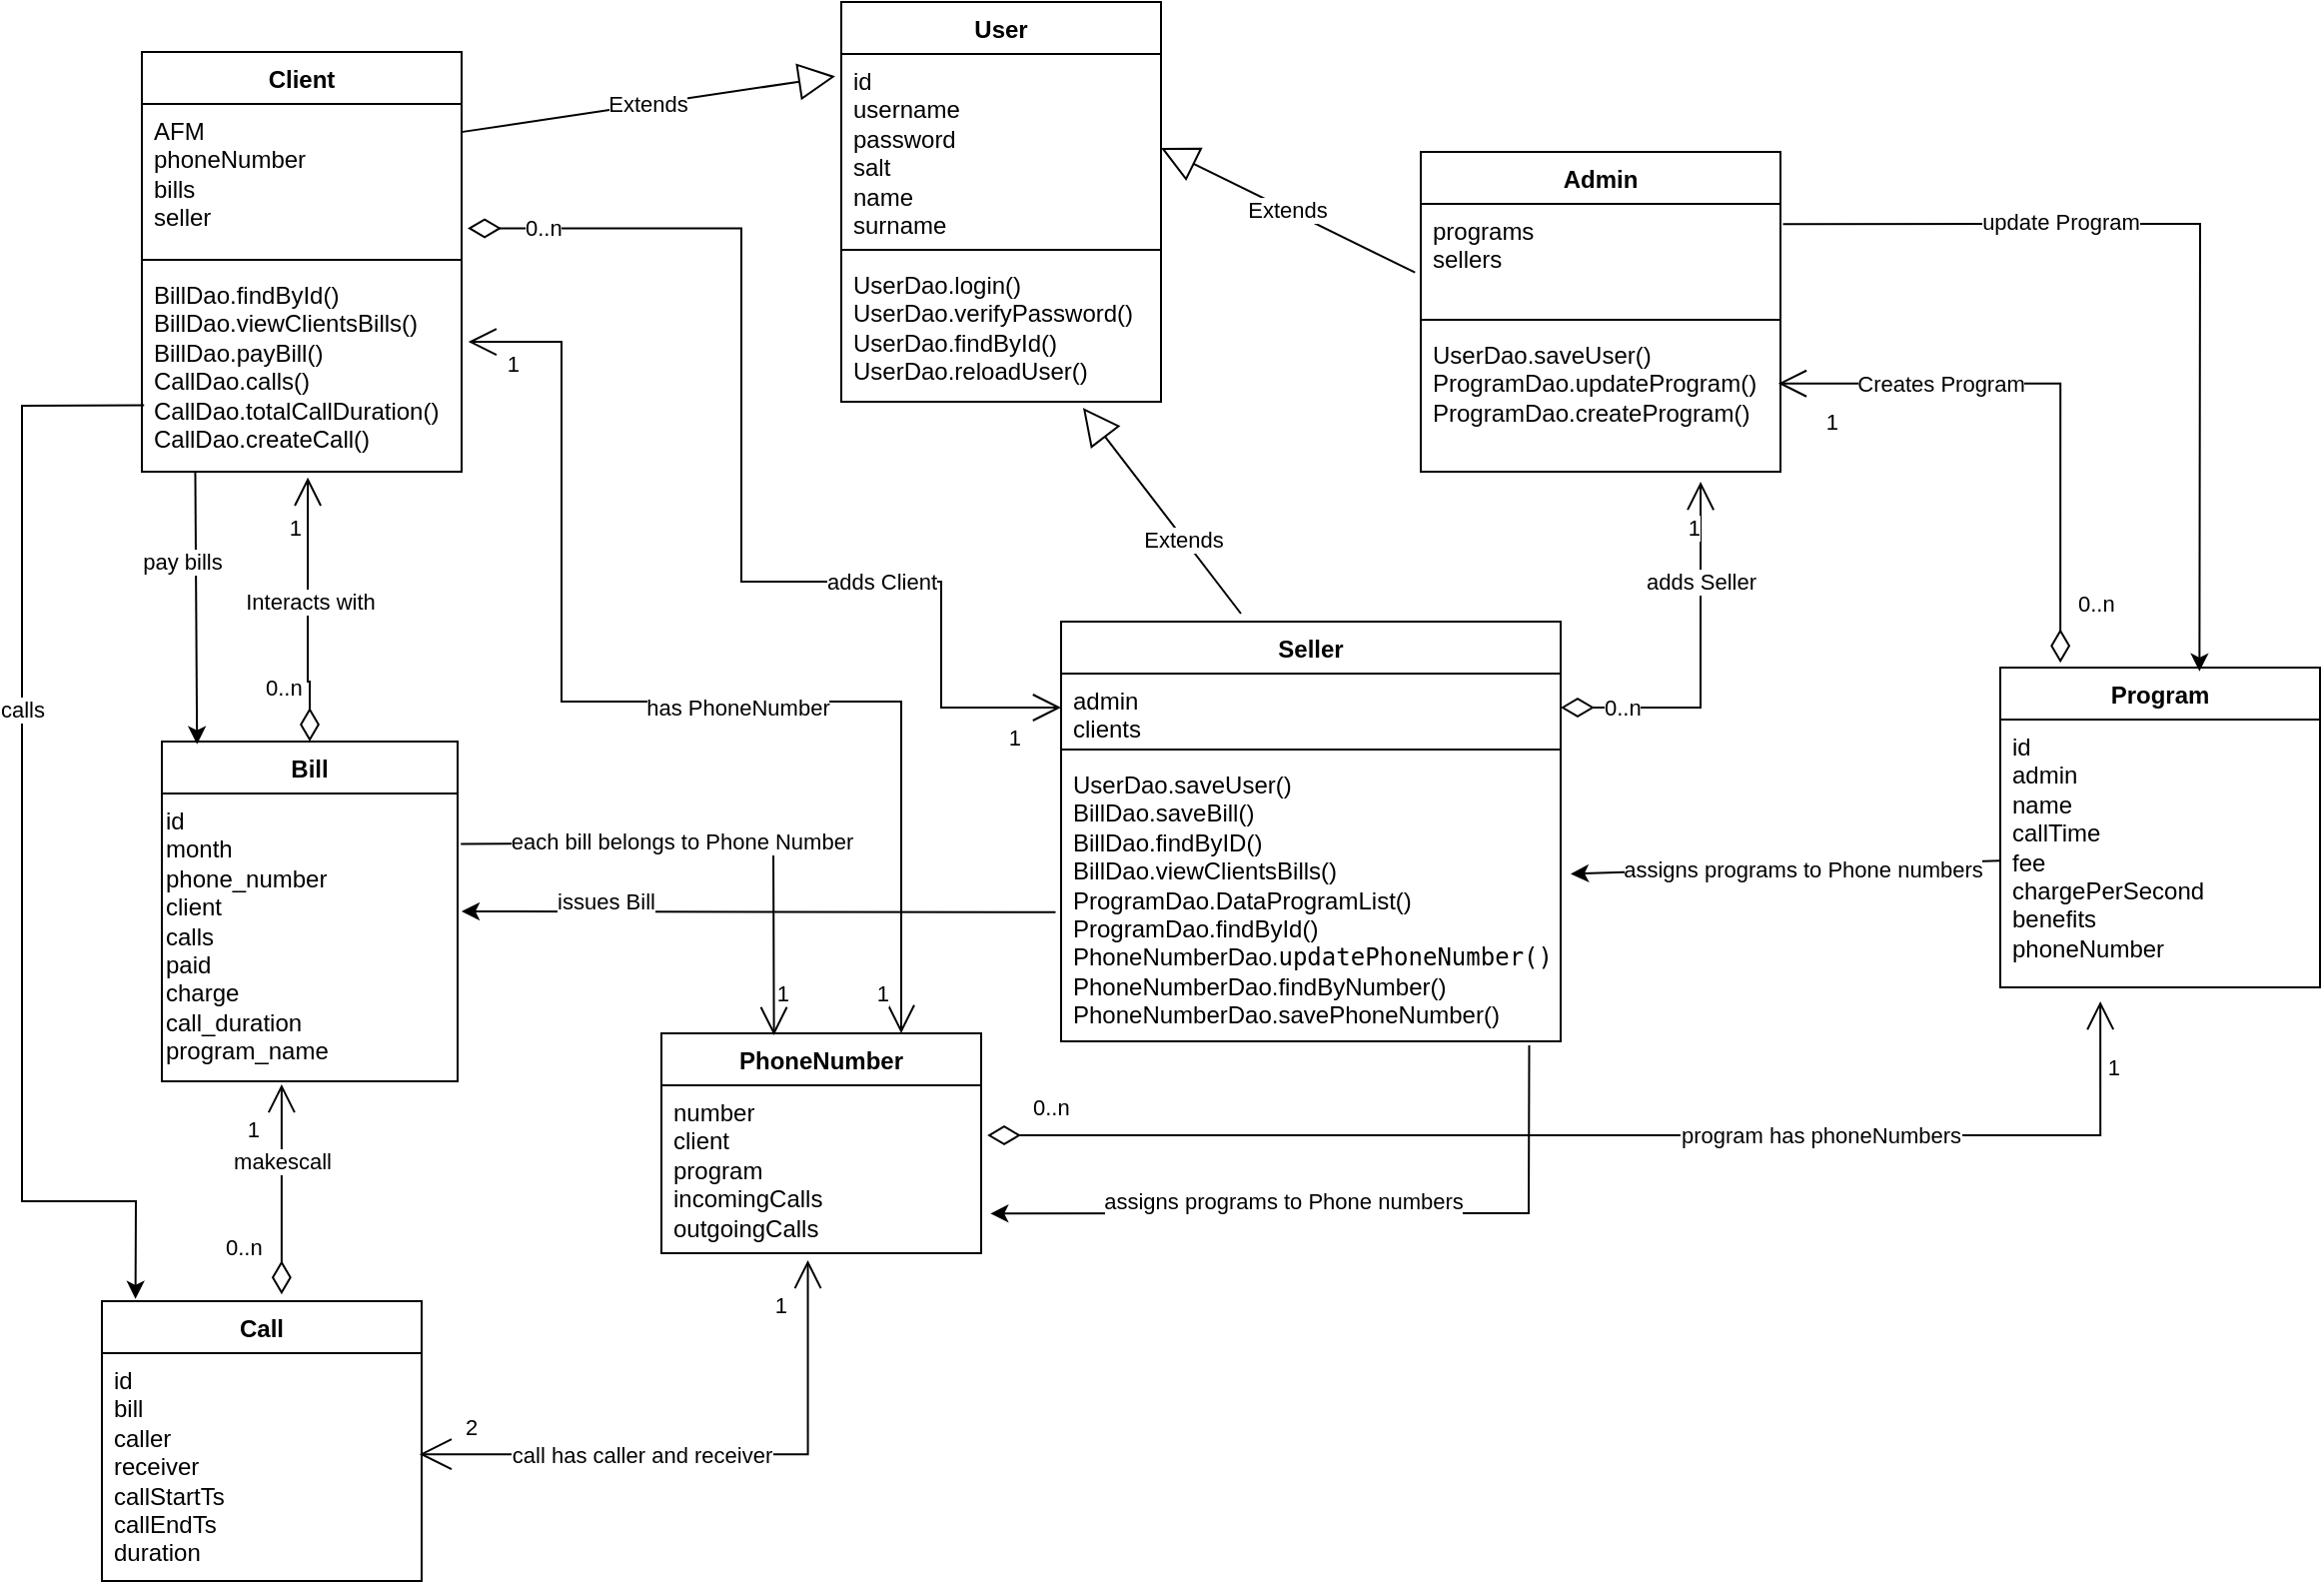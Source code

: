 <mxfile version="24.6.5" type="github">
  <diagram id="C5RBs43oDa-KdzZeNtuy" name="Page-1">
    <mxGraphModel dx="2876" dy="1084" grid="1" gridSize="10" guides="1" tooltips="1" connect="1" arrows="1" fold="1" page="1" pageScale="1" pageWidth="827" pageHeight="1169" math="0" shadow="0">
      <root>
        <mxCell id="WIyWlLk6GJQsqaUBKTNV-0" />
        <mxCell id="WIyWlLk6GJQsqaUBKTNV-1" parent="WIyWlLk6GJQsqaUBKTNV-0" />
        <mxCell id="PQQsiV7FaaH9W0I3lToX-6" value="User" style="swimlane;fontStyle=1;align=center;verticalAlign=top;childLayout=stackLayout;horizontal=1;startSize=26;horizontalStack=0;resizeParent=1;resizeParentMax=0;resizeLast=0;collapsible=1;marginBottom=0;whiteSpace=wrap;html=1;" parent="WIyWlLk6GJQsqaUBKTNV-1" vertex="1">
          <mxGeometry x="320" width="160" height="200" as="geometry">
            <mxRectangle x="254" y="150" width="100" height="30" as="alternateBounds" />
          </mxGeometry>
        </mxCell>
        <mxCell id="PQQsiV7FaaH9W0I3lToX-7" value="&lt;div&gt;id&lt;/div&gt;username&lt;div&gt;password&lt;/div&gt;&lt;div&gt;salt&lt;/div&gt;&lt;div&gt;name&lt;/div&gt;&lt;div&gt;surname&lt;/div&gt;" style="text;strokeColor=none;fillColor=none;align=left;verticalAlign=top;spacingLeft=4;spacingRight=4;overflow=hidden;rotatable=0;points=[[0,0.5],[1,0.5]];portConstraint=eastwest;whiteSpace=wrap;html=1;" parent="PQQsiV7FaaH9W0I3lToX-6" vertex="1">
          <mxGeometry y="26" width="160" height="94" as="geometry" />
        </mxCell>
        <mxCell id="PQQsiV7FaaH9W0I3lToX-8" value="" style="line;strokeWidth=1;fillColor=none;align=left;verticalAlign=middle;spacingTop=-1;spacingLeft=3;spacingRight=3;rotatable=0;labelPosition=right;points=[];portConstraint=eastwest;strokeColor=inherit;" parent="PQQsiV7FaaH9W0I3lToX-6" vertex="1">
          <mxGeometry y="120" width="160" height="8" as="geometry" />
        </mxCell>
        <mxCell id="PQQsiV7FaaH9W0I3lToX-9" value="&lt;div&gt;UserDao.login()&lt;/div&gt;&lt;div&gt;UserDao.verifyPassword()&lt;/div&gt;&lt;div&gt;UserDao.findById()&lt;br&gt;&lt;/div&gt;&lt;div&gt;&lt;span style=&quot;background-color: initial;&quot;&gt;UserDao.reloadUser()&lt;/span&gt;&lt;br&gt;&lt;/div&gt;" style="text;strokeColor=none;fillColor=none;align=left;verticalAlign=top;spacingLeft=4;spacingRight=4;overflow=hidden;rotatable=0;points=[[0,0.5],[1,0.5]];portConstraint=eastwest;whiteSpace=wrap;html=1;" parent="PQQsiV7FaaH9W0I3lToX-6" vertex="1">
          <mxGeometry y="128" width="160" height="72" as="geometry" />
        </mxCell>
        <mxCell id="PQQsiV7FaaH9W0I3lToX-16" value="Admin" style="swimlane;fontStyle=1;align=center;verticalAlign=top;childLayout=stackLayout;horizontal=1;startSize=26;horizontalStack=0;resizeParent=1;resizeParentMax=0;resizeLast=0;collapsible=1;marginBottom=0;whiteSpace=wrap;html=1;" parent="WIyWlLk6GJQsqaUBKTNV-1" vertex="1">
          <mxGeometry x="610" y="75" width="180" height="160" as="geometry" />
        </mxCell>
        <mxCell id="PQQsiV7FaaH9W0I3lToX-17" value="programs&lt;div&gt;sellers&lt;/div&gt;" style="text;strokeColor=none;fillColor=none;align=left;verticalAlign=top;spacingLeft=4;spacingRight=4;overflow=hidden;rotatable=0;points=[[0,0.5],[1,0.5]];portConstraint=eastwest;whiteSpace=wrap;html=1;" parent="PQQsiV7FaaH9W0I3lToX-16" vertex="1">
          <mxGeometry y="26" width="180" height="54" as="geometry" />
        </mxCell>
        <mxCell id="PQQsiV7FaaH9W0I3lToX-18" value="" style="line;strokeWidth=1;fillColor=none;align=left;verticalAlign=middle;spacingTop=-1;spacingLeft=3;spacingRight=3;rotatable=0;labelPosition=right;points=[];portConstraint=eastwest;strokeColor=inherit;" parent="PQQsiV7FaaH9W0I3lToX-16" vertex="1">
          <mxGeometry y="80" width="180" height="8" as="geometry" />
        </mxCell>
        <mxCell id="PQQsiV7FaaH9W0I3lToX-19" value="&lt;div&gt;UserDao.saveUser()&lt;br&gt;&lt;/div&gt;ProgramDao.updateProgram()&lt;div&gt;ProgramDao.createProgram()&lt;br&gt;&lt;/div&gt;" style="text;strokeColor=none;fillColor=none;align=left;verticalAlign=top;spacingLeft=4;spacingRight=4;overflow=hidden;rotatable=0;points=[[0,0.5],[1,0.5]];portConstraint=eastwest;whiteSpace=wrap;html=1;" parent="PQQsiV7FaaH9W0I3lToX-16" vertex="1">
          <mxGeometry y="88" width="180" height="72" as="geometry" />
        </mxCell>
        <mxCell id="PQQsiV7FaaH9W0I3lToX-20" value="Client" style="swimlane;fontStyle=1;align=center;verticalAlign=top;childLayout=stackLayout;horizontal=1;startSize=26;horizontalStack=0;resizeParent=1;resizeParentMax=0;resizeLast=0;collapsible=1;marginBottom=0;whiteSpace=wrap;html=1;" parent="WIyWlLk6GJQsqaUBKTNV-1" vertex="1">
          <mxGeometry x="-30" y="25" width="160" height="210" as="geometry" />
        </mxCell>
        <mxCell id="PQQsiV7FaaH9W0I3lToX-21" value="AFM&lt;div&gt;phoneNumber&lt;/div&gt;&lt;div&gt;bills&lt;/div&gt;&lt;div&gt;seller&lt;/div&gt;" style="text;strokeColor=none;fillColor=none;align=left;verticalAlign=top;spacingLeft=4;spacingRight=4;overflow=hidden;rotatable=0;points=[[0,0.5],[1,0.5]];portConstraint=eastwest;whiteSpace=wrap;html=1;" parent="PQQsiV7FaaH9W0I3lToX-20" vertex="1">
          <mxGeometry y="26" width="160" height="74" as="geometry" />
        </mxCell>
        <mxCell id="PQQsiV7FaaH9W0I3lToX-22" value="" style="line;strokeWidth=1;fillColor=none;align=left;verticalAlign=middle;spacingTop=-1;spacingLeft=3;spacingRight=3;rotatable=0;labelPosition=right;points=[];portConstraint=eastwest;strokeColor=inherit;" parent="PQQsiV7FaaH9W0I3lToX-20" vertex="1">
          <mxGeometry y="100" width="160" height="8" as="geometry" />
        </mxCell>
        <mxCell id="PQQsiV7FaaH9W0I3lToX-23" value="BillDao.findById()&lt;div&gt;BillDao.viewClientsBills()&lt;/div&gt;&lt;div&gt;BillDao.payBill()&lt;/div&gt;&lt;div&gt;CallDao.calls()&lt;/div&gt;&lt;div&gt;CallDao.totalCallDuration()&lt;/div&gt;&lt;div&gt;CallDao.createCall()&lt;/div&gt;" style="text;strokeColor=none;fillColor=none;align=left;verticalAlign=top;spacingLeft=4;spacingRight=4;overflow=hidden;rotatable=0;points=[[0,0.5],[1,0.5]];portConstraint=eastwest;whiteSpace=wrap;html=1;" parent="PQQsiV7FaaH9W0I3lToX-20" vertex="1">
          <mxGeometry y="108" width="160" height="102" as="geometry" />
        </mxCell>
        <mxCell id="PQQsiV7FaaH9W0I3lToX-24" value="Seller" style="swimlane;fontStyle=1;align=center;verticalAlign=top;childLayout=stackLayout;horizontal=1;startSize=26;horizontalStack=0;resizeParent=1;resizeParentMax=0;resizeLast=0;collapsible=1;marginBottom=0;whiteSpace=wrap;html=1;" parent="WIyWlLk6GJQsqaUBKTNV-1" vertex="1">
          <mxGeometry x="430" y="310" width="250" height="210" as="geometry" />
        </mxCell>
        <mxCell id="PQQsiV7FaaH9W0I3lToX-25" value="admin&lt;div&gt;clients&lt;/div&gt;" style="text;strokeColor=none;fillColor=none;align=left;verticalAlign=top;spacingLeft=4;spacingRight=4;overflow=hidden;rotatable=0;points=[[0,0.5],[1,0.5]];portConstraint=eastwest;whiteSpace=wrap;html=1;" parent="PQQsiV7FaaH9W0I3lToX-24" vertex="1">
          <mxGeometry y="26" width="250" height="34" as="geometry" />
        </mxCell>
        <mxCell id="PQQsiV7FaaH9W0I3lToX-26" value="" style="line;strokeWidth=1;fillColor=none;align=left;verticalAlign=middle;spacingTop=-1;spacingLeft=3;spacingRight=3;rotatable=0;labelPosition=right;points=[];portConstraint=eastwest;strokeColor=inherit;" parent="PQQsiV7FaaH9W0I3lToX-24" vertex="1">
          <mxGeometry y="60" width="250" height="8" as="geometry" />
        </mxCell>
        <mxCell id="PQQsiV7FaaH9W0I3lToX-27" value="&lt;div&gt;UserDao.saveUser()&lt;br&gt;&lt;/div&gt;&lt;div&gt;BillDao.saveBill()&lt;/div&gt;&lt;div&gt;BillDao.findByID()&lt;/div&gt;&lt;div&gt;BillDao.viewClientsBills()&lt;/div&gt;&lt;div&gt;ProgramDao.DataProgramList()&lt;/div&gt;&lt;div&gt;ProgramDao.findById()&lt;/div&gt;&lt;div&gt;PhoneNumberDao.&lt;span style=&quot;font-family: &amp;quot;Droid Sans Mono&amp;quot;, &amp;quot;monospace&amp;quot;, monospace; white-space: pre;&quot;&gt;updatePhoneNumber()&lt;/span&gt;&lt;/div&gt;&lt;div&gt;PhoneNumberDao.findByNumber()&lt;br&gt;&lt;/div&gt;&lt;div&gt;PhoneNumberDao.savePhoneNumber()&lt;br&gt;&lt;/div&gt;" style="text;strokeColor=none;fillColor=none;align=left;verticalAlign=top;spacingLeft=4;spacingRight=4;overflow=hidden;rotatable=0;points=[[0,0.5],[1,0.5]];portConstraint=eastwest;whiteSpace=wrap;html=1;" parent="PQQsiV7FaaH9W0I3lToX-24" vertex="1">
          <mxGeometry y="68" width="250" height="142" as="geometry" />
        </mxCell>
        <mxCell id="PQQsiV7FaaH9W0I3lToX-28" value="Extends" style="endArrow=block;endSize=16;endFill=0;html=1;rounded=0;exitX=0.999;exitY=0.19;exitDx=0;exitDy=0;exitPerimeter=0;entryX=-0.019;entryY=0.119;entryDx=0;entryDy=0;entryPerimeter=0;" parent="WIyWlLk6GJQsqaUBKTNV-1" source="PQQsiV7FaaH9W0I3lToX-21" target="PQQsiV7FaaH9W0I3lToX-7" edge="1">
          <mxGeometry width="160" relative="1" as="geometry">
            <mxPoint x="194" y="100" as="sourcePoint" />
            <mxPoint x="320" y="74" as="targetPoint" />
            <Array as="points" />
          </mxGeometry>
        </mxCell>
        <mxCell id="PQQsiV7FaaH9W0I3lToX-29" value="Extends" style="endArrow=block;endSize=16;endFill=0;html=1;rounded=0;entryX=0.756;entryY=1.042;entryDx=0;entryDy=0;entryPerimeter=0;" parent="WIyWlLk6GJQsqaUBKTNV-1" edge="1" target="PQQsiV7FaaH9W0I3lToX-9">
          <mxGeometry x="-0.273" width="160" relative="1" as="geometry">
            <mxPoint x="520" y="306" as="sourcePoint" />
            <mxPoint x="450" y="230" as="targetPoint" />
            <Array as="points" />
            <mxPoint as="offset" />
          </mxGeometry>
        </mxCell>
        <mxCell id="PQQsiV7FaaH9W0I3lToX-30" value="Extends" style="endArrow=block;endSize=16;endFill=0;html=1;rounded=0;entryX=1;entryY=0.5;entryDx=0;entryDy=0;exitX=-0.016;exitY=0.636;exitDx=0;exitDy=0;exitPerimeter=0;" parent="WIyWlLk6GJQsqaUBKTNV-1" source="PQQsiV7FaaH9W0I3lToX-17" target="PQQsiV7FaaH9W0I3lToX-7" edge="1">
          <mxGeometry width="160" relative="1" as="geometry">
            <mxPoint x="590" y="108" as="sourcePoint" />
            <mxPoint x="634" y="310" as="targetPoint" />
          </mxGeometry>
        </mxCell>
        <mxCell id="PQQsiV7FaaH9W0I3lToX-31" value="PhoneNumber" style="swimlane;fontStyle=1;align=center;verticalAlign=top;childLayout=stackLayout;horizontal=1;startSize=26;horizontalStack=0;resizeParent=1;resizeParentMax=0;resizeLast=0;collapsible=1;marginBottom=0;whiteSpace=wrap;html=1;" parent="WIyWlLk6GJQsqaUBKTNV-1" vertex="1">
          <mxGeometry x="230" y="516" width="160" height="110" as="geometry" />
        </mxCell>
        <mxCell id="PQQsiV7FaaH9W0I3lToX-32" value="&lt;div&gt;number&lt;/div&gt;&lt;div&gt;client&lt;/div&gt;&lt;div&gt;program&lt;/div&gt;&lt;div&gt;incomingCalls&lt;/div&gt;&lt;div&gt;outgoingCalls&lt;/div&gt;&lt;div&gt;&lt;br&gt;&lt;/div&gt;" style="text;strokeColor=none;fillColor=none;align=left;verticalAlign=top;spacingLeft=4;spacingRight=4;overflow=hidden;rotatable=0;points=[[0,0.5],[1,0.5]];portConstraint=eastwest;whiteSpace=wrap;html=1;" parent="PQQsiV7FaaH9W0I3lToX-31" vertex="1">
          <mxGeometry y="26" width="160" height="84" as="geometry" />
        </mxCell>
        <mxCell id="PQQsiV7FaaH9W0I3lToX-35" value="Program" style="swimlane;fontStyle=1;align=center;verticalAlign=top;childLayout=stackLayout;horizontal=1;startSize=26;horizontalStack=0;resizeParent=1;resizeParentMax=0;resizeLast=0;collapsible=1;marginBottom=0;whiteSpace=wrap;html=1;" parent="WIyWlLk6GJQsqaUBKTNV-1" vertex="1">
          <mxGeometry x="900" y="333" width="160" height="160" as="geometry" />
        </mxCell>
        <mxCell id="PQQsiV7FaaH9W0I3lToX-36" value="&lt;div&gt;id&lt;/div&gt;&lt;div&gt;admin&lt;/div&gt;&lt;div&gt;name&lt;/div&gt;&lt;div&gt;callTime&lt;/div&gt;&lt;div&gt;fee&lt;/div&gt;&lt;div&gt;chargePerSecond&lt;/div&gt;&lt;div&gt;benefits&lt;/div&gt;&lt;div&gt;phoneNumber&lt;/div&gt;" style="text;strokeColor=none;fillColor=none;align=left;verticalAlign=top;spacingLeft=4;spacingRight=4;overflow=hidden;rotatable=0;points=[[0,0.5],[1,0.5]];portConstraint=eastwest;whiteSpace=wrap;html=1;" parent="PQQsiV7FaaH9W0I3lToX-35" vertex="1">
          <mxGeometry y="26" width="160" height="134" as="geometry" />
        </mxCell>
        <mxCell id="PQQsiV7FaaH9W0I3lToX-39" value="Call" style="swimlane;fontStyle=1;align=center;verticalAlign=top;childLayout=stackLayout;horizontal=1;startSize=26;horizontalStack=0;resizeParent=1;resizeParentMax=0;resizeLast=0;collapsible=1;marginBottom=0;whiteSpace=wrap;html=1;" parent="WIyWlLk6GJQsqaUBKTNV-1" vertex="1">
          <mxGeometry x="-50" y="650" width="160" height="140" as="geometry" />
        </mxCell>
        <mxCell id="PQQsiV7FaaH9W0I3lToX-40" value="&lt;div&gt;id&lt;/div&gt;&lt;div&gt;bill&lt;/div&gt;&lt;div&gt;caller&lt;/div&gt;&lt;div&gt;receiver&lt;/div&gt;&lt;div&gt;callStartTs&lt;/div&gt;&lt;div&gt;callEndTs&lt;/div&gt;&lt;div&gt;duration&lt;/div&gt;" style="text;strokeColor=none;fillColor=none;align=left;verticalAlign=top;spacingLeft=4;spacingRight=4;overflow=hidden;rotatable=0;points=[[0,0.5],[1,0.5]];portConstraint=eastwest;whiteSpace=wrap;html=1;" parent="PQQsiV7FaaH9W0I3lToX-39" vertex="1">
          <mxGeometry y="26" width="160" height="114" as="geometry" />
        </mxCell>
        <mxCell id="PQQsiV7FaaH9W0I3lToX-43" value="Bill" style="swimlane;fontStyle=1;align=center;verticalAlign=top;childLayout=stackLayout;horizontal=1;startSize=26;horizontalStack=0;resizeParent=1;resizeParentMax=0;resizeLast=0;collapsible=1;marginBottom=0;whiteSpace=wrap;html=1;" parent="WIyWlLk6GJQsqaUBKTNV-1" vertex="1">
          <mxGeometry x="-20" y="370" width="148" height="170" as="geometry" />
        </mxCell>
        <mxCell id="I_JnXTEArgcfzFITMIrx-4" value="&lt;div style=&quot;&quot;&gt;id&lt;/div&gt;&lt;div style=&quot;&quot;&gt;month&lt;/div&gt;&lt;div style=&quot;&quot;&gt;phone_number&lt;/div&gt;&lt;div style=&quot;&quot;&gt;client&lt;/div&gt;&lt;div style=&quot;&quot;&gt;calls&lt;/div&gt;&lt;div style=&quot;&quot;&gt;paid&lt;/div&gt;&lt;div style=&quot;&quot;&gt;charge&lt;/div&gt;&lt;div style=&quot;&quot;&gt;call_duration&lt;/div&gt;&lt;div style=&quot;&quot;&gt;program_name&lt;/div&gt;&lt;div style=&quot;&quot;&gt;&lt;br&gt;&lt;/div&gt;" style="whiteSpace=wrap;html=1;align=left;fillColor=none;strokeColor=none;verticalAlign=top;" vertex="1" parent="PQQsiV7FaaH9W0I3lToX-43">
          <mxGeometry y="26" width="148" height="144" as="geometry" />
        </mxCell>
        <mxCell id="S9b0oIYNmGxssWFGSMph-13" value="adds Seller" style="endArrow=open;html=1;endSize=12;startArrow=diamondThin;startSize=14;startFill=0;edgeStyle=orthogonalEdgeStyle;rounded=0;exitX=1;exitY=0.5;exitDx=0;exitDy=0;entryX=0.778;entryY=1.069;entryDx=0;entryDy=0;entryPerimeter=0;" parent="WIyWlLk6GJQsqaUBKTNV-1" source="PQQsiV7FaaH9W0I3lToX-25" target="PQQsiV7FaaH9W0I3lToX-19" edge="1">
          <mxGeometry x="0.453" relative="1" as="geometry">
            <mxPoint x="750" y="410" as="sourcePoint" />
            <mxPoint x="750" y="260" as="targetPoint" />
            <Array as="points">
              <mxPoint x="750" y="353" />
            </Array>
            <mxPoint as="offset" />
          </mxGeometry>
        </mxCell>
        <mxCell id="S9b0oIYNmGxssWFGSMph-14" value="0..n" style="edgeLabel;resizable=0;html=1;align=left;verticalAlign=top;" parent="S9b0oIYNmGxssWFGSMph-13" connectable="0" vertex="1">
          <mxGeometry x="-1" relative="1" as="geometry">
            <mxPoint x="20" y="-13" as="offset" />
          </mxGeometry>
        </mxCell>
        <mxCell id="S9b0oIYNmGxssWFGSMph-15" value="1" style="edgeLabel;resizable=0;html=1;align=right;verticalAlign=top;" parent="S9b0oIYNmGxssWFGSMph-13" connectable="0" vertex="1">
          <mxGeometry x="1" relative="1" as="geometry">
            <mxPoint y="10" as="offset" />
          </mxGeometry>
        </mxCell>
        <mxCell id="S9b0oIYNmGxssWFGSMph-16" value="adds Client" style="endArrow=open;html=1;endSize=12;startArrow=diamondThin;startSize=14;startFill=0;edgeStyle=orthogonalEdgeStyle;rounded=0;entryX=0;entryY=0.5;entryDx=0;entryDy=0;exitX=1.019;exitY=0.841;exitDx=0;exitDy=0;exitPerimeter=0;" parent="WIyWlLk6GJQsqaUBKTNV-1" source="PQQsiV7FaaH9W0I3lToX-21" target="PQQsiV7FaaH9W0I3lToX-25" edge="1">
          <mxGeometry x="0.43" relative="1" as="geometry">
            <mxPoint x="290" y="150" as="sourcePoint" />
            <mxPoint x="350" y="110" as="targetPoint" />
            <Array as="points">
              <mxPoint x="270" y="113" />
              <mxPoint x="270" y="290" />
              <mxPoint x="370" y="290" />
              <mxPoint x="370" y="353" />
            </Array>
            <mxPoint as="offset" />
          </mxGeometry>
        </mxCell>
        <mxCell id="S9b0oIYNmGxssWFGSMph-17" value="0..n" style="edgeLabel;resizable=0;html=1;align=left;verticalAlign=top;" parent="S9b0oIYNmGxssWFGSMph-16" connectable="0" vertex="1">
          <mxGeometry x="-1" relative="1" as="geometry">
            <mxPoint x="27" y="-13" as="offset" />
          </mxGeometry>
        </mxCell>
        <mxCell id="S9b0oIYNmGxssWFGSMph-18" value="1" style="edgeLabel;resizable=0;html=1;align=right;verticalAlign=top;" parent="S9b0oIYNmGxssWFGSMph-16" connectable="0" vertex="1">
          <mxGeometry x="1" relative="1" as="geometry">
            <mxPoint x="-20" y="2" as="offset" />
          </mxGeometry>
        </mxCell>
        <mxCell id="FqNcEAtLq2740I8LnWUh-9" value="Creates Program" style="endArrow=open;html=1;endSize=12;startArrow=diamondThin;startSize=14;startFill=0;edgeStyle=orthogonalEdgeStyle;rounded=0;entryX=0.994;entryY=0.387;entryDx=0;entryDy=0;entryPerimeter=0;exitX=0.188;exitY=-0.015;exitDx=0;exitDy=0;exitPerimeter=0;" parent="WIyWlLk6GJQsqaUBKTNV-1" source="PQQsiV7FaaH9W0I3lToX-35" target="PQQsiV7FaaH9W0I3lToX-19" edge="1">
          <mxGeometry x="0.422" relative="1" as="geometry">
            <mxPoint x="970" y="260" as="sourcePoint" />
            <mxPoint x="690" y="250" as="targetPoint" />
            <Array as="points">
              <mxPoint x="930" y="191" />
            </Array>
            <mxPoint as="offset" />
          </mxGeometry>
        </mxCell>
        <mxCell id="FqNcEAtLq2740I8LnWUh-10" value="0..n" style="edgeLabel;resizable=0;html=1;align=left;verticalAlign=top;" parent="FqNcEAtLq2740I8LnWUh-9" connectable="0" vertex="1">
          <mxGeometry x="-1" relative="1" as="geometry">
            <mxPoint x="7" y="-43" as="offset" />
          </mxGeometry>
        </mxCell>
        <mxCell id="FqNcEAtLq2740I8LnWUh-11" value="1" style="edgeLabel;resizable=0;html=1;align=right;verticalAlign=top;" parent="FqNcEAtLq2740I8LnWUh-9" connectable="0" vertex="1">
          <mxGeometry x="1" relative="1" as="geometry">
            <mxPoint x="31" y="6" as="offset" />
          </mxGeometry>
        </mxCell>
        <mxCell id="7mp21v4PdJmZDxbPtNOf-0" value="" style="endArrow=classic;html=1;rounded=0;entryX=0.623;entryY=0.012;entryDx=0;entryDy=0;entryPerimeter=0;exitX=1.007;exitY=0.188;exitDx=0;exitDy=0;exitPerimeter=0;" parent="WIyWlLk6GJQsqaUBKTNV-1" source="PQQsiV7FaaH9W0I3lToX-17" target="PQQsiV7FaaH9W0I3lToX-35" edge="1">
          <mxGeometry relative="1" as="geometry">
            <mxPoint x="1110" y="75" as="sourcePoint" />
            <mxPoint x="880" y="135" as="targetPoint" />
            <Array as="points">
              <mxPoint x="1000" y="111" />
            </Array>
          </mxGeometry>
        </mxCell>
        <mxCell id="7mp21v4PdJmZDxbPtNOf-1" value="update Program" style="edgeLabel;resizable=0;html=1;;align=center;verticalAlign=middle;" parent="7mp21v4PdJmZDxbPtNOf-0" connectable="0" vertex="1">
          <mxGeometry relative="1" as="geometry">
            <mxPoint x="-70" y="-9" as="offset" />
          </mxGeometry>
        </mxCell>
        <mxCell id="7mp21v4PdJmZDxbPtNOf-2" value="" style="endArrow=classic;html=1;rounded=0;exitX=-0.001;exitY=0.527;exitDx=0;exitDy=0;entryX=1.02;entryY=0.41;entryDx=0;entryDy=0;entryPerimeter=0;exitPerimeter=0;" parent="WIyWlLk6GJQsqaUBKTNV-1" source="PQQsiV7FaaH9W0I3lToX-36" target="PQQsiV7FaaH9W0I3lToX-27" edge="1">
          <mxGeometry relative="1" as="geometry">
            <mxPoint x="498" y="500" as="sourcePoint" />
            <mxPoint x="350" y="628" as="targetPoint" />
            <Array as="points" />
          </mxGeometry>
        </mxCell>
        <mxCell id="7mp21v4PdJmZDxbPtNOf-3" value="assigns programs to Phone numbers" style="edgeLabel;resizable=0;html=1;;align=center;verticalAlign=middle;" parent="7mp21v4PdJmZDxbPtNOf-2" connectable="0" vertex="1">
          <mxGeometry relative="1" as="geometry">
            <mxPoint x="8" y="1" as="offset" />
          </mxGeometry>
        </mxCell>
        <mxCell id="7mp21v4PdJmZDxbPtNOf-4" value="" style="endArrow=open;html=1;rounded=0;exitX=0.75;exitY=0;exitDx=0;exitDy=0;startArrow=open;startFill=0;endFill=0;strokeWidth=1;endSize=12;targetPerimeterSpacing=0;startSize=12;entryX=1.021;entryY=0.363;entryDx=0;entryDy=0;entryPerimeter=0;" parent="WIyWlLk6GJQsqaUBKTNV-1" source="PQQsiV7FaaH9W0I3lToX-31" target="PQQsiV7FaaH9W0I3lToX-23" edge="1">
          <mxGeometry relative="1" as="geometry">
            <mxPoint x="-79" y="435.5" as="sourcePoint" />
            <mxPoint x="140" y="172" as="targetPoint" />
            <Array as="points">
              <mxPoint x="350" y="350" />
              <mxPoint x="250" y="350" />
              <mxPoint x="180" y="350" />
              <mxPoint x="180" y="170" />
            </Array>
          </mxGeometry>
        </mxCell>
        <mxCell id="7mp21v4PdJmZDxbPtNOf-5" value="has PhoneNumber" style="edgeLabel;resizable=0;html=1;;align=center;verticalAlign=middle;" parent="7mp21v4PdJmZDxbPtNOf-4" connectable="0" vertex="1">
          <mxGeometry relative="1" as="geometry">
            <mxPoint x="33" y="3" as="offset" />
          </mxGeometry>
        </mxCell>
        <mxCell id="j3QCNysYbJSR-qSFu18V-3" value="Interacts with" style="endArrow=open;html=1;endSize=12;startArrow=diamondThin;startSize=14;startFill=0;edgeStyle=orthogonalEdgeStyle;rounded=0;entryX=0.519;entryY=1.028;entryDx=0;entryDy=0;entryPerimeter=0;exitX=0.5;exitY=0;exitDx=0;exitDy=0;" parent="WIyWlLk6GJQsqaUBKTNV-1" source="PQQsiV7FaaH9W0I3lToX-43" target="PQQsiV7FaaH9W0I3lToX-23" edge="1">
          <mxGeometry x="0.067" y="-1" relative="1" as="geometry">
            <mxPoint x="110" y="340" as="sourcePoint" />
            <mxPoint x="40" y="310" as="targetPoint" />
            <Array as="points">
              <mxPoint x="54" y="340" />
              <mxPoint x="53" y="340" />
            </Array>
            <mxPoint as="offset" />
          </mxGeometry>
        </mxCell>
        <mxCell id="j3QCNysYbJSR-qSFu18V-4" value="0..n" style="edgeLabel;resizable=0;html=1;align=left;verticalAlign=top;" parent="j3QCNysYbJSR-qSFu18V-3" connectable="0" vertex="1">
          <mxGeometry x="-1" relative="1" as="geometry">
            <mxPoint x="-24" y="-40" as="offset" />
          </mxGeometry>
        </mxCell>
        <mxCell id="j3QCNysYbJSR-qSFu18V-5" value="1" style="edgeLabel;resizable=0;html=1;align=right;verticalAlign=top;" parent="j3QCNysYbJSR-qSFu18V-3" connectable="0" vertex="1">
          <mxGeometry x="1" relative="1" as="geometry">
            <mxPoint x="-3" y="12" as="offset" />
          </mxGeometry>
        </mxCell>
        <mxCell id="QBvZkyLRlmYxOdxBIQTw-0" value="" style="endArrow=classic;html=1;rounded=0;exitX=-0.011;exitY=0.545;exitDx=0;exitDy=0;exitPerimeter=0;" parent="WIyWlLk6GJQsqaUBKTNV-1" source="PQQsiV7FaaH9W0I3lToX-27" edge="1">
          <mxGeometry relative="1" as="geometry">
            <mxPoint x="140.0" y="458.004" as="sourcePoint" />
            <mxPoint x="130" y="455" as="targetPoint" />
            <Array as="points" />
          </mxGeometry>
        </mxCell>
        <mxCell id="QBvZkyLRlmYxOdxBIQTw-1" value="issues Bill" style="edgeLabel;resizable=0;html=1;;align=center;verticalAlign=middle;" parent="QBvZkyLRlmYxOdxBIQTw-0" connectable="0" vertex="1">
          <mxGeometry relative="1" as="geometry">
            <mxPoint x="-77" y="-5" as="offset" />
          </mxGeometry>
        </mxCell>
        <mxCell id="I_JnXTEArgcfzFITMIrx-6" value="" style="endArrow=classic;html=1;rounded=0;exitX=0.937;exitY=1.014;exitDx=0;exitDy=0;entryX=1.029;entryY=0.764;entryDx=0;entryDy=0;entryPerimeter=0;exitPerimeter=0;" edge="1" parent="WIyWlLk6GJQsqaUBKTNV-1" source="PQQsiV7FaaH9W0I3lToX-27" target="PQQsiV7FaaH9W0I3lToX-32">
          <mxGeometry relative="1" as="geometry">
            <mxPoint x="680" y="630" as="sourcePoint" />
            <mxPoint x="465" y="636" as="targetPoint" />
            <Array as="points">
              <mxPoint x="664" y="606" />
              <mxPoint x="562" y="606" />
            </Array>
          </mxGeometry>
        </mxCell>
        <mxCell id="I_JnXTEArgcfzFITMIrx-7" value="assigns programs to Phone numbers" style="edgeLabel;resizable=0;html=1;;align=center;verticalAlign=middle;rotation=0;" connectable="0" vertex="1" parent="I_JnXTEArgcfzFITMIrx-6">
          <mxGeometry relative="1" as="geometry">
            <mxPoint x="-31" y="-6" as="offset" />
          </mxGeometry>
        </mxCell>
        <mxCell id="I_JnXTEArgcfzFITMIrx-13" value="1" style="edgeLabel;resizable=0;html=1;align=right;verticalAlign=top;" connectable="0" vertex="1" parent="WIyWlLk6GJQsqaUBKTNV-1">
          <mxGeometry x="50.0" y="259.999" as="geometry">
            <mxPoint x="109" y="-92" as="offset" />
          </mxGeometry>
        </mxCell>
        <mxCell id="I_JnXTEArgcfzFITMIrx-14" value="1" style="edgeLabel;resizable=0;html=1;align=right;verticalAlign=top;" connectable="0" vertex="1" parent="WIyWlLk6GJQsqaUBKTNV-1">
          <mxGeometry x="300.0" y="489.999" as="geometry">
            <mxPoint x="-6" y="-7" as="offset" />
          </mxGeometry>
        </mxCell>
        <mxCell id="I_JnXTEArgcfzFITMIrx-16" value="" style="endArrow=none;html=1;rounded=0;exitX=0.352;exitY=0.009;exitDx=0;exitDy=0;exitPerimeter=0;entryX=1.011;entryY=0.175;entryDx=0;entryDy=0;entryPerimeter=0;startArrow=open;startFill=0;endFill=0;strokeWidth=1;endSize=14;targetPerimeterSpacing=0;startSize=12;" edge="1" parent="WIyWlLk6GJQsqaUBKTNV-1" source="PQQsiV7FaaH9W0I3lToX-31" target="I_JnXTEArgcfzFITMIrx-4">
          <mxGeometry relative="1" as="geometry">
            <mxPoint x="309" y="526" as="sourcePoint" />
            <mxPoint x="140" y="178" as="targetPoint" />
            <Array as="points">
              <mxPoint x="286" y="421" />
              <mxPoint x="240" y="420" />
              <mxPoint x="190" y="421" />
            </Array>
          </mxGeometry>
        </mxCell>
        <mxCell id="I_JnXTEArgcfzFITMIrx-19" value="1" style="edgeLabel;resizable=0;html=1;align=right;verticalAlign=top;" connectable="0" vertex="1" parent="WIyWlLk6GJQsqaUBKTNV-1">
          <mxGeometry x="350.0" y="489.999" as="geometry">
            <mxPoint x="-6" y="-7" as="offset" />
          </mxGeometry>
        </mxCell>
        <mxCell id="I_JnXTEArgcfzFITMIrx-21" value="each bill belongs to Phone Number" style="edgeLabel;resizable=0;html=1;;align=center;verticalAlign=middle;" connectable="0" vertex="1" parent="WIyWlLk6GJQsqaUBKTNV-1">
          <mxGeometry x="239.998" y="420.0" as="geometry" />
        </mxCell>
        <mxCell id="I_JnXTEArgcfzFITMIrx-22" value="" style="endArrow=classic;html=1;rounded=0;entryX=0.119;entryY=0.008;entryDx=0;entryDy=0;entryPerimeter=0;exitX=0.167;exitY=0.997;exitDx=0;exitDy=0;exitPerimeter=0;" edge="1" parent="WIyWlLk6GJQsqaUBKTNV-1" source="PQQsiV7FaaH9W0I3lToX-23" target="PQQsiV7FaaH9W0I3lToX-43">
          <mxGeometry relative="1" as="geometry">
            <mxPoint x="-280" y="130" as="sourcePoint" />
            <mxPoint x="-71" y="354" as="targetPoint" />
            <Array as="points" />
          </mxGeometry>
        </mxCell>
        <mxCell id="I_JnXTEArgcfzFITMIrx-23" value="pay bills" style="edgeLabel;resizable=0;html=1;;align=center;verticalAlign=middle;" connectable="0" vertex="1" parent="I_JnXTEArgcfzFITMIrx-22">
          <mxGeometry relative="1" as="geometry">
            <mxPoint x="-7" y="-23" as="offset" />
          </mxGeometry>
        </mxCell>
        <mxCell id="I_JnXTEArgcfzFITMIrx-24" value="" style="endArrow=classic;html=1;rounded=0;exitX=0.007;exitY=0.674;exitDx=0;exitDy=0;exitPerimeter=0;entryX=0.105;entryY=-0.008;entryDx=0;entryDy=0;entryPerimeter=0;" edge="1" parent="WIyWlLk6GJQsqaUBKTNV-1" source="PQQsiV7FaaH9W0I3lToX-23" target="PQQsiV7FaaH9W0I3lToX-39">
          <mxGeometry relative="1" as="geometry">
            <mxPoint x="-260" y="240.01" as="sourcePoint" />
            <mxPoint x="-149.92" y="549.96" as="targetPoint" />
            <Array as="points">
              <mxPoint x="-90" y="202" />
              <mxPoint x="-90" y="600" />
              <mxPoint x="-33" y="600" />
            </Array>
          </mxGeometry>
        </mxCell>
        <mxCell id="I_JnXTEArgcfzFITMIrx-25" value="calls" style="edgeLabel;resizable=0;html=1;;align=center;verticalAlign=middle;" connectable="0" vertex="1" parent="I_JnXTEArgcfzFITMIrx-24">
          <mxGeometry relative="1" as="geometry">
            <mxPoint y="-70" as="offset" />
          </mxGeometry>
        </mxCell>
        <mxCell id="I_JnXTEArgcfzFITMIrx-28" value="makescall" style="endArrow=open;html=1;endSize=12;startArrow=diamondThin;startSize=14;startFill=0;edgeStyle=orthogonalEdgeStyle;rounded=0;exitX=0.562;exitY=-0.024;exitDx=0;exitDy=0;exitPerimeter=0;entryX=0.405;entryY=1.01;entryDx=0;entryDy=0;entryPerimeter=0;" edge="1" parent="WIyWlLk6GJQsqaUBKTNV-1" source="PQQsiV7FaaH9W0I3lToX-39" target="I_JnXTEArgcfzFITMIrx-4">
          <mxGeometry x="0.267" relative="1" as="geometry">
            <mxPoint x="-40" y="712" as="sourcePoint" />
            <mxPoint x="78" y="570" as="targetPoint" />
            <Array as="points" />
            <mxPoint as="offset" />
          </mxGeometry>
        </mxCell>
        <mxCell id="I_JnXTEArgcfzFITMIrx-29" value="0..n" style="edgeLabel;resizable=0;html=1;align=left;verticalAlign=top;" connectable="0" vertex="1" parent="I_JnXTEArgcfzFITMIrx-28">
          <mxGeometry x="-1" relative="1" as="geometry">
            <mxPoint x="-30" y="-37" as="offset" />
          </mxGeometry>
        </mxCell>
        <mxCell id="I_JnXTEArgcfzFITMIrx-30" value="1" style="edgeLabel;resizable=0;html=1;align=right;verticalAlign=top;" connectable="0" vertex="1" parent="I_JnXTEArgcfzFITMIrx-28">
          <mxGeometry x="1" relative="1" as="geometry">
            <mxPoint x="-10" y="9" as="offset" />
          </mxGeometry>
        </mxCell>
        <mxCell id="I_JnXTEArgcfzFITMIrx-31" value="call has caller and receiver" style="endArrow=open;html=1;endSize=12;startArrow=open;startSize=14;startFill=0;edgeStyle=orthogonalEdgeStyle;rounded=0;exitX=0.993;exitY=0.444;exitDx=0;exitDy=0;exitPerimeter=0;entryX=0.458;entryY=1.041;entryDx=0;entryDy=0;entryPerimeter=0;" edge="1" parent="WIyWlLk6GJQsqaUBKTNV-1" source="PQQsiV7FaaH9W0I3lToX-40" target="PQQsiV7FaaH9W0I3lToX-32">
          <mxGeometry x="-0.238" relative="1" as="geometry">
            <mxPoint x="200" y="732" as="sourcePoint" />
            <mxPoint x="200" y="626" as="targetPoint" />
            <Array as="points">
              <mxPoint x="303" y="727" />
            </Array>
            <mxPoint as="offset" />
          </mxGeometry>
        </mxCell>
        <mxCell id="I_JnXTEArgcfzFITMIrx-32" value="2" style="edgeLabel;resizable=0;html=1;align=left;verticalAlign=top;" connectable="0" vertex="1" parent="I_JnXTEArgcfzFITMIrx-31">
          <mxGeometry x="-1" relative="1" as="geometry">
            <mxPoint x="21" y="-27" as="offset" />
          </mxGeometry>
        </mxCell>
        <mxCell id="I_JnXTEArgcfzFITMIrx-33" value="1" style="edgeLabel;resizable=0;html=1;align=right;verticalAlign=top;" connectable="0" vertex="1" parent="I_JnXTEArgcfzFITMIrx-31">
          <mxGeometry x="1" relative="1" as="geometry">
            <mxPoint x="-10" y="9" as="offset" />
          </mxGeometry>
        </mxCell>
        <mxCell id="I_JnXTEArgcfzFITMIrx-34" value="program has phoneNumbers" style="endArrow=open;html=1;endSize=12;startArrow=diamondThin;startSize=14;startFill=0;edgeStyle=orthogonalEdgeStyle;rounded=0;entryX=0.313;entryY=1.052;entryDx=0;entryDy=0;entryPerimeter=0;exitX=1.019;exitY=0.298;exitDx=0;exitDy=0;exitPerimeter=0;" edge="1" parent="WIyWlLk6GJQsqaUBKTNV-1" source="PQQsiV7FaaH9W0I3lToX-32" target="PQQsiV7FaaH9W0I3lToX-36">
          <mxGeometry x="0.336" relative="1" as="geometry">
            <mxPoint x="891" y="660" as="sourcePoint" />
            <mxPoint x="750" y="520" as="targetPoint" />
            <Array as="points">
              <mxPoint x="950" y="567" />
            </Array>
            <mxPoint as="offset" />
          </mxGeometry>
        </mxCell>
        <mxCell id="I_JnXTEArgcfzFITMIrx-35" value="0..n" style="edgeLabel;resizable=0;html=1;align=left;verticalAlign=top;" connectable="0" vertex="1" parent="I_JnXTEArgcfzFITMIrx-34">
          <mxGeometry x="-1" relative="1" as="geometry">
            <mxPoint x="21" y="-27" as="offset" />
          </mxGeometry>
        </mxCell>
        <mxCell id="I_JnXTEArgcfzFITMIrx-36" value="1" style="edgeLabel;resizable=0;html=1;align=right;verticalAlign=top;" connectable="0" vertex="1" parent="I_JnXTEArgcfzFITMIrx-34">
          <mxGeometry x="1" relative="1" as="geometry">
            <mxPoint x="10" y="20" as="offset" />
          </mxGeometry>
        </mxCell>
      </root>
    </mxGraphModel>
  </diagram>
</mxfile>
